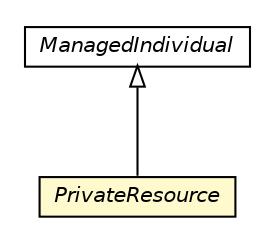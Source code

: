 #!/usr/local/bin/dot
#
# Class diagram 
# Generated by UMLGraph version R5_6-24-gf6e263 (http://www.umlgraph.org/)
#

digraph G {
	edge [fontname="Helvetica",fontsize=10,labelfontname="Helvetica",labelfontsize=10];
	node [fontname="Helvetica",fontsize=10,shape=plaintext];
	nodesep=0.25;
	ranksep=0.5;
	// org.universAAL.middleware.owl.ManagedIndividual
	c296273 [label=<<table title="org.universAAL.middleware.owl.ManagedIndividual" border="0" cellborder="1" cellspacing="0" cellpadding="2" port="p" href="./ManagedIndividual.html">
		<tr><td><table border="0" cellspacing="0" cellpadding="1">
<tr><td align="center" balign="center"><font face="Helvetica-Oblique"> ManagedIndividual </font></td></tr>
		</table></td></tr>
		</table>>, URL="./ManagedIndividual.html", fontname="Helvetica", fontcolor="black", fontsize=10.0];
	// org.universAAL.middleware.owl.PrivateResource
	c296287 [label=<<table title="org.universAAL.middleware.owl.PrivateResource" border="0" cellborder="1" cellspacing="0" cellpadding="2" port="p" bgcolor="lemonChiffon" href="./PrivateResource.html">
		<tr><td><table border="0" cellspacing="0" cellpadding="1">
<tr><td align="center" balign="center"><font face="Helvetica-Oblique"> PrivateResource </font></td></tr>
		</table></td></tr>
		</table>>, URL="./PrivateResource.html", fontname="Helvetica", fontcolor="black", fontsize=10.0];
	//org.universAAL.middleware.owl.PrivateResource extends org.universAAL.middleware.owl.ManagedIndividual
	c296273:p -> c296287:p [dir=back,arrowtail=empty];
}

